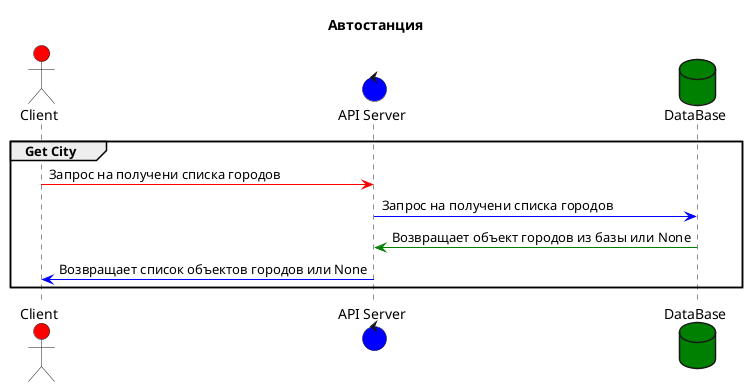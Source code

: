 @startuml

title "Автостанция"

actor "Сlient" as Client #red
control "API Server" as Server #blue
database "DataBase" as DB #green
group Get City
' Получение списка городов
Client -[#red]> Server: Запрос на получени списка городов
Server -[#blue]> DB: Запрос на получени списка городов
DB -[#green]> Server: Возвращает объект городов из базы или None
Server -[#blue]> Client: Возвращает список объектов городов или None
end

@enduml
